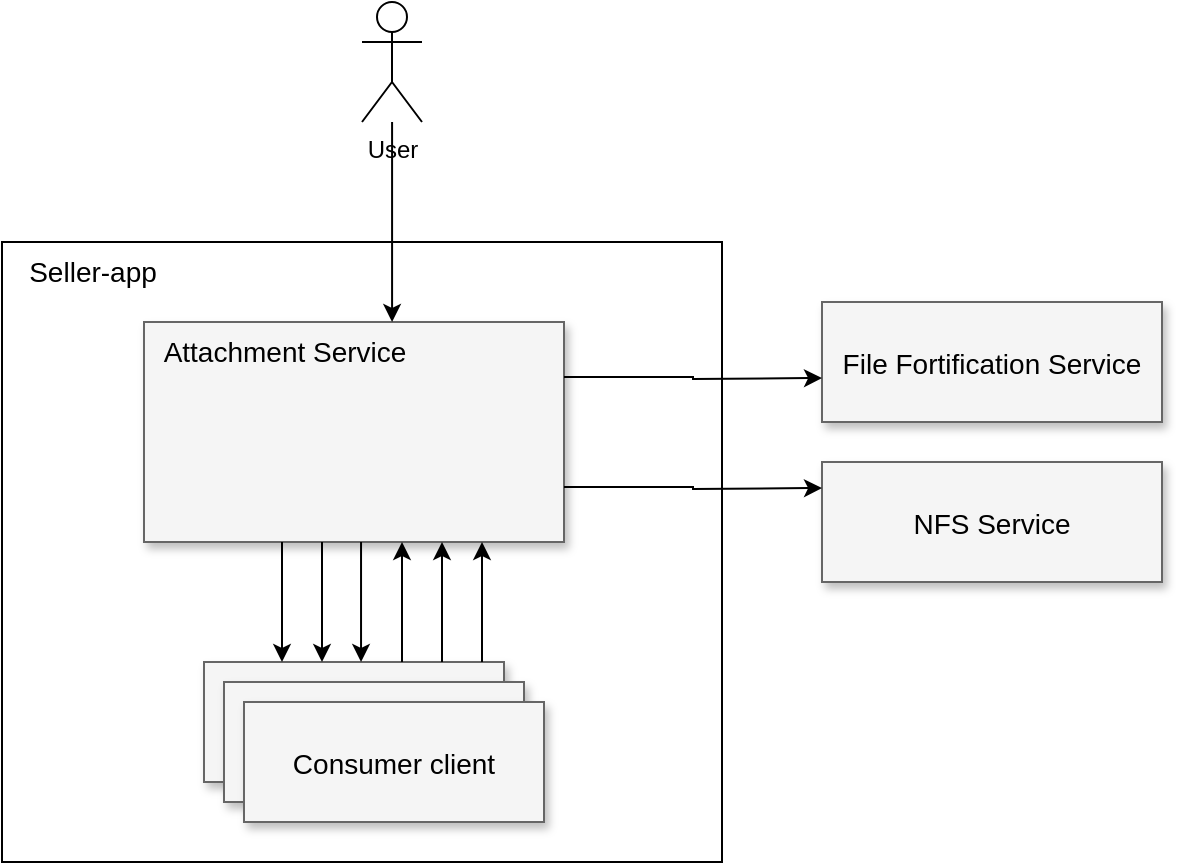 <mxfile version="21.0.2" type="github" pages="3">
  <diagram name="Block Diagram" id="90a13364-a465-7bf4-72fc-28e22215d7a0">
    <mxGraphModel dx="2074" dy="1131" grid="1" gridSize="10" guides="1" tooltips="1" connect="1" arrows="1" fold="1" page="1" pageScale="1.5" pageWidth="1169" pageHeight="826" background="none" math="0" shadow="0">
      <root>
        <mxCell id="0" style=";html=1;" />
        <mxCell id="1" style=";html=1;" parent="0" />
        <mxCell id="tS6Wf3RPKrL3y0VOueRz-22" value="" style="group" parent="1" vertex="1" connectable="0">
          <mxGeometry width="580" height="430" as="geometry" />
        </mxCell>
        <mxCell id="tS6Wf3RPKrL3y0VOueRz-1" value="" style="rounded=0;whiteSpace=wrap;html=1;" parent="tS6Wf3RPKrL3y0VOueRz-22" vertex="1">
          <mxGeometry y="120" width="360" height="310" as="geometry" />
        </mxCell>
        <mxCell id="3a17f1ce550125da-4" value="&lt;font style=&quot;font-size: 14px;&quot;&gt;File Fortification Service&lt;/font&gt;" style="whiteSpace=wrap;html=1;shadow=1;fontSize=18;fillColor=#f5f5f5;strokeColor=#666666;" parent="tS6Wf3RPKrL3y0VOueRz-22" vertex="1">
          <mxGeometry x="410" y="150" width="170" height="60" as="geometry" />
        </mxCell>
        <mxCell id="tS6Wf3RPKrL3y0VOueRz-3" value="User" style="shape=umlActor;verticalLabelPosition=bottom;verticalAlign=top;html=1;outlineConnect=0;" parent="tS6Wf3RPKrL3y0VOueRz-22" vertex="1">
          <mxGeometry x="180" width="30" height="60" as="geometry" />
        </mxCell>
        <mxCell id="tS6Wf3RPKrL3y0VOueRz-6" value="" style="group" parent="tS6Wf3RPKrL3y0VOueRz-22" vertex="1" connectable="0">
          <mxGeometry x="71" y="160" width="218" height="110" as="geometry" />
        </mxCell>
        <mxCell id="3a17f1ce550125da-2" value="" style="whiteSpace=wrap;html=1;shadow=1;fontSize=18;fillColor=#f5f5f5;strokeColor=#666666;" parent="tS6Wf3RPKrL3y0VOueRz-6" vertex="1">
          <mxGeometry width="210" height="110" as="geometry" />
        </mxCell>
        <mxCell id="tS6Wf3RPKrL3y0VOueRz-5" value="&lt;font style=&quot;font-size: 14px;&quot;&gt;Attachment Service&lt;/font&gt;" style="text;html=1;align=center;verticalAlign=middle;resizable=0;points=[];autosize=1;strokeColor=none;fillColor=none;" parent="tS6Wf3RPKrL3y0VOueRz-6" vertex="1">
          <mxGeometry width="140" height="30" as="geometry" />
        </mxCell>
        <mxCell id="tS6Wf3RPKrL3y0VOueRz-10" style="edgeStyle=orthogonalEdgeStyle;rounded=0;orthogonalLoop=1;jettySize=auto;html=1;entryX=0.886;entryY=0;entryDx=0;entryDy=0;entryPerimeter=0;fontSize=14;" parent="tS6Wf3RPKrL3y0VOueRz-22" source="tS6Wf3RPKrL3y0VOueRz-3" target="tS6Wf3RPKrL3y0VOueRz-5" edge="1">
          <mxGeometry relative="1" as="geometry" />
        </mxCell>
        <mxCell id="tS6Wf3RPKrL3y0VOueRz-8" value="&lt;font style=&quot;font-size: 14px;&quot;&gt;NFS Service&lt;/font&gt;" style="whiteSpace=wrap;html=1;shadow=1;fontSize=18;fillColor=#f5f5f5;strokeColor=#666666;" parent="tS6Wf3RPKrL3y0VOueRz-22" vertex="1">
          <mxGeometry x="410" y="230" width="170" height="60" as="geometry" />
        </mxCell>
        <mxCell id="tS6Wf3RPKrL3y0VOueRz-9" value="Seller-app" style="text;html=1;align=center;verticalAlign=middle;resizable=0;points=[];autosize=1;strokeColor=none;fillColor=none;fontSize=14;" parent="tS6Wf3RPKrL3y0VOueRz-22" vertex="1">
          <mxGeometry y="120" width="90" height="30" as="geometry" />
        </mxCell>
        <mxCell id="tS6Wf3RPKrL3y0VOueRz-11" style="edgeStyle=orthogonalEdgeStyle;rounded=0;orthogonalLoop=1;jettySize=auto;html=1;exitX=1;exitY=0.25;exitDx=0;exitDy=0;fontSize=14;" parent="tS6Wf3RPKrL3y0VOueRz-22" source="3a17f1ce550125da-2" edge="1">
          <mxGeometry relative="1" as="geometry">
            <mxPoint x="410" y="188" as="targetPoint" />
          </mxGeometry>
        </mxCell>
        <mxCell id="tS6Wf3RPKrL3y0VOueRz-12" style="edgeStyle=orthogonalEdgeStyle;rounded=0;orthogonalLoop=1;jettySize=auto;html=1;exitX=1;exitY=0.75;exitDx=0;exitDy=0;fontSize=14;" parent="tS6Wf3RPKrL3y0VOueRz-22" source="3a17f1ce550125da-2" edge="1">
          <mxGeometry relative="1" as="geometry">
            <mxPoint x="410" y="243" as="targetPoint" />
          </mxGeometry>
        </mxCell>
        <mxCell id="tS6Wf3RPKrL3y0VOueRz-20" value="" style="group" parent="tS6Wf3RPKrL3y0VOueRz-22" vertex="1" connectable="0">
          <mxGeometry x="101" y="330" width="170" height="80" as="geometry" />
        </mxCell>
        <mxCell id="tS6Wf3RPKrL3y0VOueRz-13" value="" style="whiteSpace=wrap;html=1;shadow=1;fontSize=18;fillColor=#f5f5f5;strokeColor=#666666;" parent="tS6Wf3RPKrL3y0VOueRz-20" vertex="1">
          <mxGeometry width="150" height="60" as="geometry" />
        </mxCell>
        <mxCell id="tS6Wf3RPKrL3y0VOueRz-18" value="" style="whiteSpace=wrap;html=1;shadow=1;fontSize=18;fillColor=#f5f5f5;strokeColor=#666666;" parent="tS6Wf3RPKrL3y0VOueRz-20" vertex="1">
          <mxGeometry x="10" y="10" width="150" height="60" as="geometry" />
        </mxCell>
        <mxCell id="tS6Wf3RPKrL3y0VOueRz-19" value="&lt;font style=&quot;font-size: 14px;&quot;&gt;Consumer client&lt;/font&gt;" style="whiteSpace=wrap;html=1;shadow=1;fontSize=18;fillColor=#f5f5f5;strokeColor=#666666;" parent="tS6Wf3RPKrL3y0VOueRz-20" vertex="1">
          <mxGeometry x="20" y="20" width="150" height="60" as="geometry" />
        </mxCell>
        <mxCell id="tS6Wf3RPKrL3y0VOueRz-21" style="edgeStyle=orthogonalEdgeStyle;rounded=0;orthogonalLoop=1;jettySize=auto;html=1;fontSize=14;" parent="tS6Wf3RPKrL3y0VOueRz-22" edge="1">
          <mxGeometry relative="1" as="geometry">
            <mxPoint x="140" y="270" as="sourcePoint" />
            <mxPoint x="140" y="330" as="targetPoint" />
            <Array as="points">
              <mxPoint x="140" y="270" />
            </Array>
          </mxGeometry>
        </mxCell>
        <mxCell id="LSYERnEBYPrbZLxFqhfM-2" style="edgeStyle=orthogonalEdgeStyle;rounded=0;orthogonalLoop=1;jettySize=auto;html=1;fontSize=14;" parent="tS6Wf3RPKrL3y0VOueRz-22" edge="1">
          <mxGeometry relative="1" as="geometry">
            <mxPoint x="179.52" y="270" as="sourcePoint" />
            <mxPoint x="179.52" y="330" as="targetPoint" />
            <Array as="points">
              <mxPoint x="179.52" y="270" />
            </Array>
          </mxGeometry>
        </mxCell>
        <mxCell id="LSYERnEBYPrbZLxFqhfM-1" style="edgeStyle=orthogonalEdgeStyle;rounded=0;orthogonalLoop=1;jettySize=auto;html=1;fontSize=14;" parent="tS6Wf3RPKrL3y0VOueRz-22" edge="1">
          <mxGeometry relative="1" as="geometry">
            <mxPoint x="160" y="270" as="sourcePoint" />
            <mxPoint x="160" y="330" as="targetPoint" />
            <Array as="points">
              <mxPoint x="160" y="270" />
            </Array>
          </mxGeometry>
        </mxCell>
        <mxCell id="LSYERnEBYPrbZLxFqhfM-3" style="edgeStyle=orthogonalEdgeStyle;rounded=0;orthogonalLoop=1;jettySize=auto;html=1;fontSize=14;startArrow=classic;startFill=1;endArrow=none;endFill=0;" parent="tS6Wf3RPKrL3y0VOueRz-22" edge="1">
          <mxGeometry relative="1" as="geometry">
            <mxPoint x="200.0" y="270" as="sourcePoint" />
            <mxPoint x="200.0" y="330" as="targetPoint" />
            <Array as="points">
              <mxPoint x="200" y="270" />
            </Array>
          </mxGeometry>
        </mxCell>
        <mxCell id="LSYERnEBYPrbZLxFqhfM-4" style="edgeStyle=orthogonalEdgeStyle;rounded=0;orthogonalLoop=1;jettySize=auto;html=1;fontSize=14;startArrow=classic;startFill=1;endArrow=none;endFill=0;" parent="tS6Wf3RPKrL3y0VOueRz-22" edge="1">
          <mxGeometry relative="1" as="geometry">
            <mxPoint x="220" y="270" as="sourcePoint" />
            <mxPoint x="220" y="330" as="targetPoint" />
            <Array as="points">
              <mxPoint x="220" y="270" />
            </Array>
          </mxGeometry>
        </mxCell>
        <mxCell id="LSYERnEBYPrbZLxFqhfM-5" style="edgeStyle=orthogonalEdgeStyle;rounded=0;orthogonalLoop=1;jettySize=auto;html=1;fontSize=14;startArrow=classic;startFill=1;endArrow=none;endFill=0;" parent="tS6Wf3RPKrL3y0VOueRz-22" edge="1">
          <mxGeometry relative="1" as="geometry">
            <mxPoint x="240" y="270" as="sourcePoint" />
            <mxPoint x="240" y="330" as="targetPoint" />
            <Array as="points">
              <mxPoint x="240" y="270" />
            </Array>
          </mxGeometry>
        </mxCell>
      </root>
    </mxGraphModel>
  </diagram>
  <diagram id="uoRqgBW_QQK2RQc1-4uY" name="Permission Check Class">
    <mxGraphModel dx="1481" dy="808" grid="1" gridSize="10" guides="1" tooltips="1" connect="1" arrows="1" fold="1" page="1" pageScale="1" pageWidth="827" pageHeight="1169" math="0" shadow="0">
      <root>
        <mxCell id="0" />
        <mxCell id="1" parent="0" />
        <mxCell id="B_DQykEYXRNmSywqQRjK-66" value="" style="rounded=0;whiteSpace=wrap;html=1;" vertex="1" parent="1">
          <mxGeometry width="1520" height="590" as="geometry" />
        </mxCell>
        <mxCell id="B_DQykEYXRNmSywqQRjK-8" value="ClientPermissionValidationProcessorFactory" style="swimlane;fontStyle=1;align=center;verticalAlign=top;childLayout=stackLayout;horizontal=1;startSize=26;horizontalStack=0;resizeParent=1;resizeParentMax=0;resizeLast=0;collapsible=1;marginBottom=0;whiteSpace=wrap;html=1;" vertex="1" parent="1">
          <mxGeometry x="570" y="20" width="490" height="86" as="geometry" />
        </mxCell>
        <mxCell id="B_DQykEYXRNmSywqQRjK-9" value="+ processors: Map&amp;lt;String,&amp;nbsp;ClientPermissionValidationProcessor&amp;gt;" style="text;strokeColor=none;fillColor=none;align=left;verticalAlign=top;spacingLeft=4;spacingRight=4;overflow=hidden;rotatable=0;points=[[0,0.5],[1,0.5]];portConstraint=eastwest;whiteSpace=wrap;html=1;" vertex="1" parent="B_DQykEYXRNmSywqQRjK-8">
          <mxGeometry y="26" width="490" height="26" as="geometry" />
        </mxCell>
        <mxCell id="B_DQykEYXRNmSywqQRjK-10" value="" style="line;strokeWidth=1;fillColor=none;align=left;verticalAlign=middle;spacingTop=-1;spacingLeft=3;spacingRight=3;rotatable=0;labelPosition=right;points=[];portConstraint=eastwest;strokeColor=inherit;" vertex="1" parent="B_DQykEYXRNmSywqQRjK-8">
          <mxGeometry y="52" width="490" height="8" as="geometry" />
        </mxCell>
        <mxCell id="B_DQykEYXRNmSywqQRjK-11" value="+ getPermissionValidationProcessor(String clientId):&amp;nbsp;ClientPermissionValidationProcessor" style="text;strokeColor=none;fillColor=none;align=left;verticalAlign=top;spacingLeft=4;spacingRight=4;overflow=hidden;rotatable=0;points=[[0,0.5],[1,0.5]];portConstraint=eastwest;whiteSpace=wrap;html=1;" vertex="1" parent="B_DQykEYXRNmSywqQRjK-8">
          <mxGeometry y="60" width="490" height="26" as="geometry" />
        </mxCell>
        <mxCell id="B_DQykEYXRNmSywqQRjK-16" value="DefaultClientPermissionValidationProcessor" style="swimlane;fontStyle=1;align=center;verticalAlign=top;childLayout=stackLayout;horizontal=1;startSize=26;horizontalStack=0;resizeParent=1;resizeParentMax=0;resizeLast=0;collapsible=1;marginBottom=0;whiteSpace=wrap;html=1;" vertex="1" parent="1">
          <mxGeometry x="560" y="210" width="470" height="100" as="geometry" />
        </mxCell>
        <mxCell id="B_DQykEYXRNmSywqQRjK-17" value="+ property:&amp;nbsp;AttachmentServiceProperty" style="text;strokeColor=none;fillColor=none;align=left;verticalAlign=top;spacingLeft=4;spacingRight=4;overflow=hidden;rotatable=0;points=[[0,0.5],[1,0.5]];portConstraint=eastwest;whiteSpace=wrap;html=1;" vertex="1" parent="B_DQykEYXRNmSywqQRjK-16">
          <mxGeometry y="26" width="470" height="26" as="geometry" />
        </mxCell>
        <mxCell id="B_DQykEYXRNmSywqQRjK-18" value="" style="line;strokeWidth=1;fillColor=none;align=left;verticalAlign=middle;spacingTop=-1;spacingLeft=3;spacingRight=3;rotatable=0;labelPosition=right;points=[];portConstraint=eastwest;strokeColor=inherit;" vertex="1" parent="B_DQykEYXRNmSywqQRjK-16">
          <mxGeometry y="52" width="470" height="8" as="geometry" />
        </mxCell>
        <mxCell id="B_DQykEYXRNmSywqQRjK-19" value="+ register(String clientId,DefaultClientPermissionValidationProcessor processor): void&lt;br&gt;+ isPermissionValid(): void" style="text;strokeColor=none;fillColor=none;align=left;verticalAlign=top;spacingLeft=4;spacingRight=4;overflow=hidden;rotatable=0;points=[[0,0.5],[1,0.5]];portConstraint=eastwest;whiteSpace=wrap;html=1;" vertex="1" parent="B_DQykEYXRNmSywqQRjK-16">
          <mxGeometry y="60" width="470" height="40" as="geometry" />
        </mxCell>
        <mxCell id="B_DQykEYXRNmSywqQRjK-20" value="AssessmentPermissionValidationProcessor" style="swimlane;fontStyle=1;align=center;verticalAlign=top;childLayout=stackLayout;horizontal=1;startSize=26;horizontalStack=0;resizeParent=1;resizeParentMax=0;resizeLast=0;collapsible=1;marginBottom=0;whiteSpace=wrap;html=1;" vertex="1" parent="1">
          <mxGeometry x="210" y="440" width="330" height="86" as="geometry" />
        </mxCell>
        <mxCell id="B_DQykEYXRNmSywqQRjK-21" value="+ property:&amp;nbsp;AttachmentServiceConsumerClientProperty" style="text;strokeColor=none;fillColor=none;align=left;verticalAlign=top;spacingLeft=4;spacingRight=4;overflow=hidden;rotatable=0;points=[[0,0.5],[1,0.5]];portConstraint=eastwest;whiteSpace=wrap;html=1;" vertex="1" parent="B_DQykEYXRNmSywqQRjK-20">
          <mxGeometry y="26" width="330" height="26" as="geometry" />
        </mxCell>
        <mxCell id="B_DQykEYXRNmSywqQRjK-22" value="" style="line;strokeWidth=1;fillColor=none;align=left;verticalAlign=middle;spacingTop=-1;spacingLeft=3;spacingRight=3;rotatable=0;labelPosition=right;points=[];portConstraint=eastwest;strokeColor=inherit;" vertex="1" parent="B_DQykEYXRNmSywqQRjK-20">
          <mxGeometry y="52" width="330" height="8" as="geometry" />
        </mxCell>
        <mxCell id="B_DQykEYXRNmSywqQRjK-23" value="+ isPermissionValid(): void" style="text;strokeColor=none;fillColor=none;align=left;verticalAlign=top;spacingLeft=4;spacingRight=4;overflow=hidden;rotatable=0;points=[[0,0.5],[1,0.5]];portConstraint=eastwest;whiteSpace=wrap;html=1;" vertex="1" parent="B_DQykEYXRNmSywqQRjK-20">
          <mxGeometry y="60" width="330" height="26" as="geometry" />
        </mxCell>
        <mxCell id="B_DQykEYXRNmSywqQRjK-24" value="CertificationPermissionValidationProcessor" style="swimlane;fontStyle=1;align=center;verticalAlign=top;childLayout=stackLayout;horizontal=1;startSize=26;horizontalStack=0;resizeParent=1;resizeParentMax=0;resizeLast=0;collapsible=1;marginBottom=0;whiteSpace=wrap;html=1;" vertex="1" parent="1">
          <mxGeometry x="1060" y="440" width="330" height="86" as="geometry" />
        </mxCell>
        <mxCell id="B_DQykEYXRNmSywqQRjK-25" value="+ property:&amp;nbsp;AttachmentServiceConsumerClientProperty" style="text;strokeColor=none;fillColor=none;align=left;verticalAlign=top;spacingLeft=4;spacingRight=4;overflow=hidden;rotatable=0;points=[[0,0.5],[1,0.5]];portConstraint=eastwest;whiteSpace=wrap;html=1;" vertex="1" parent="B_DQykEYXRNmSywqQRjK-24">
          <mxGeometry y="26" width="330" height="26" as="geometry" />
        </mxCell>
        <mxCell id="B_DQykEYXRNmSywqQRjK-26" value="" style="line;strokeWidth=1;fillColor=none;align=left;verticalAlign=middle;spacingTop=-1;spacingLeft=3;spacingRight=3;rotatable=0;labelPosition=right;points=[];portConstraint=eastwest;strokeColor=inherit;" vertex="1" parent="B_DQykEYXRNmSywqQRjK-24">
          <mxGeometry y="52" width="330" height="8" as="geometry" />
        </mxCell>
        <mxCell id="B_DQykEYXRNmSywqQRjK-27" value="+ isPermissionValid(): void" style="text;strokeColor=none;fillColor=none;align=left;verticalAlign=top;spacingLeft=4;spacingRight=4;overflow=hidden;rotatable=0;points=[[0,0.5],[1,0.5]];portConstraint=eastwest;whiteSpace=wrap;html=1;" vertex="1" parent="B_DQykEYXRNmSywqQRjK-24">
          <mxGeometry y="60" width="330" height="26" as="geometry" />
        </mxCell>
        <mxCell id="B_DQykEYXRNmSywqQRjK-28" value="AnnocementPermissionValidationProcessor" style="swimlane;fontStyle=1;align=center;verticalAlign=top;childLayout=stackLayout;horizontal=1;startSize=26;horizontalStack=0;resizeParent=1;resizeParentMax=0;resizeLast=0;collapsible=1;marginBottom=0;whiteSpace=wrap;html=1;" vertex="1" parent="1">
          <mxGeometry x="630" y="440" width="330" height="86" as="geometry" />
        </mxCell>
        <mxCell id="B_DQykEYXRNmSywqQRjK-29" value="+ property:&amp;nbsp;AttachmentServiceConsumerClientProperty" style="text;strokeColor=none;fillColor=none;align=left;verticalAlign=top;spacingLeft=4;spacingRight=4;overflow=hidden;rotatable=0;points=[[0,0.5],[1,0.5]];portConstraint=eastwest;whiteSpace=wrap;html=1;" vertex="1" parent="B_DQykEYXRNmSywqQRjK-28">
          <mxGeometry y="26" width="330" height="26" as="geometry" />
        </mxCell>
        <mxCell id="B_DQykEYXRNmSywqQRjK-30" value="" style="line;strokeWidth=1;fillColor=none;align=left;verticalAlign=middle;spacingTop=-1;spacingLeft=3;spacingRight=3;rotatable=0;labelPosition=right;points=[];portConstraint=eastwest;strokeColor=inherit;" vertex="1" parent="B_DQykEYXRNmSywqQRjK-28">
          <mxGeometry y="52" width="330" height="8" as="geometry" />
        </mxCell>
        <mxCell id="B_DQykEYXRNmSywqQRjK-31" value="+ isPermissionValid(): void" style="text;strokeColor=none;fillColor=none;align=left;verticalAlign=top;spacingLeft=4;spacingRight=4;overflow=hidden;rotatable=0;points=[[0,0.5],[1,0.5]];portConstraint=eastwest;whiteSpace=wrap;html=1;" vertex="1" parent="B_DQykEYXRNmSywqQRjK-28">
          <mxGeometry y="60" width="330" height="26" as="geometry" />
        </mxCell>
        <mxCell id="B_DQykEYXRNmSywqQRjK-38" value="AttachmentPermissionValidationService" style="swimlane;fontStyle=1;align=center;verticalAlign=top;childLayout=stackLayout;horizontal=1;startSize=26;horizontalStack=0;resizeParent=1;resizeParentMax=0;resizeLast=0;collapsible=1;marginBottom=0;whiteSpace=wrap;html=1;" vertex="1" parent="1">
          <mxGeometry x="60" y="20" width="410" height="86" as="geometry" />
        </mxCell>
        <mxCell id="B_DQykEYXRNmSywqQRjK-39" value="+ factory:&amp;nbsp;ClientPermissionValidationProcessorFactory" style="text;strokeColor=none;fillColor=none;align=left;verticalAlign=top;spacingLeft=4;spacingRight=4;overflow=hidden;rotatable=0;points=[[0,0.5],[1,0.5]];portConstraint=eastwest;whiteSpace=wrap;html=1;" vertex="1" parent="B_DQykEYXRNmSywqQRjK-38">
          <mxGeometry y="26" width="410" height="26" as="geometry" />
        </mxCell>
        <mxCell id="B_DQykEYXRNmSywqQRjK-40" value="" style="line;strokeWidth=1;fillColor=none;align=left;verticalAlign=middle;spacingTop=-1;spacingLeft=3;spacingRight=3;rotatable=0;labelPosition=right;points=[];portConstraint=eastwest;strokeColor=inherit;" vertex="1" parent="B_DQykEYXRNmSywqQRjK-38">
          <mxGeometry y="52" width="410" height="8" as="geometry" />
        </mxCell>
        <mxCell id="B_DQykEYXRNmSywqQRjK-41" value="+ validatePermission(String clientId,&amp;nbsp;AttachmentEntity&amp;nbsp;entity):&amp;nbsp;void" style="text;strokeColor=none;fillColor=none;align=left;verticalAlign=top;spacingLeft=4;spacingRight=4;overflow=hidden;rotatable=0;points=[[0,0.5],[1,0.5]];portConstraint=eastwest;whiteSpace=wrap;html=1;" vertex="1" parent="B_DQykEYXRNmSywqQRjK-38">
          <mxGeometry y="60" width="410" height="26" as="geometry" />
        </mxCell>
        <mxCell id="B_DQykEYXRNmSywqQRjK-42" value="&lt;pre data-mduml-processed=&quot;true&quot; style=&quot;background-color: rgb(255, 255, 255); font-size: 10.5pt;&quot;&gt;&lt;br&gt;&lt;/pre&gt;" style="text;html=1;align=center;verticalAlign=middle;resizable=0;points=[];autosize=1;strokeColor=none;fillColor=none;" vertex="1" parent="1">
          <mxGeometry x="165" y="181" width="20" height="60" as="geometry" />
        </mxCell>
        <mxCell id="B_DQykEYXRNmSywqQRjK-47" value="&lt;pre style=&quot;border-color: var(--border-color); background-color: rgb(255, 255, 255); font-size: 10.5pt;&quot; data-mduml-processed=&quot;true&quot;&gt;&lt;font style=&quot;border-color: var(--border-color);&quot; face=&quot;Helvetica&quot;&gt;AttachmentServiceConsumerClientsProperty&lt;/font&gt;&lt;/pre&gt;" style="swimlane;fontStyle=0;childLayout=stackLayout;horizontal=1;startSize=26;fillColor=none;horizontalStack=0;resizeParent=1;resizeParentMax=0;resizeLast=0;collapsible=1;marginBottom=0;whiteSpace=wrap;html=1;" vertex="1" parent="1">
          <mxGeometry x="60" y="184" width="347" height="130" as="geometry" />
        </mxCell>
        <mxCell id="B_DQykEYXRNmSywqQRjK-48" value="+&amp;nbsp;url: String" style="text;strokeColor=none;fillColor=none;align=left;verticalAlign=top;spacingLeft=4;spacingRight=4;overflow=hidden;rotatable=0;points=[[0,0.5],[1,0.5]];portConstraint=eastwest;whiteSpace=wrap;html=1;" vertex="1" parent="B_DQykEYXRNmSywqQRjK-47">
          <mxGeometry y="26" width="347" height="26" as="geometry" />
        </mxCell>
        <mxCell id="B_DQykEYXRNmSywqQRjK-49" value="+&amp;nbsp;path: String" style="text;strokeColor=none;fillColor=none;align=left;verticalAlign=top;spacingLeft=4;spacingRight=4;overflow=hidden;rotatable=0;points=[[0,0.5],[1,0.5]];portConstraint=eastwest;whiteSpace=wrap;html=1;" vertex="1" parent="B_DQykEYXRNmSywqQRjK-47">
          <mxGeometry y="52" width="347" height="26" as="geometry" />
        </mxCell>
        <mxCell id="B_DQykEYXRNmSywqQRjK-50" value="+&amp;nbsp;permissionParams: String" style="text;strokeColor=none;fillColor=none;align=left;verticalAlign=top;spacingLeft=4;spacingRight=4;overflow=hidden;rotatable=0;points=[[0,0.5],[1,0.5]];portConstraint=eastwest;whiteSpace=wrap;html=1;" vertex="1" parent="B_DQykEYXRNmSywqQRjK-47">
          <mxGeometry y="78" width="347" height="26" as="geometry" />
        </mxCell>
        <mxCell id="B_DQykEYXRNmSywqQRjK-54" value="+&amp;nbsp;permissionValidationEnabled:&amp;nbsp;Boolean" style="text;strokeColor=none;fillColor=none;align=left;verticalAlign=top;spacingLeft=4;spacingRight=4;overflow=hidden;rotatable=0;points=[[0,0.5],[1,0.5]];portConstraint=eastwest;whiteSpace=wrap;html=1;" vertex="1" parent="B_DQykEYXRNmSywqQRjK-47">
          <mxGeometry y="104" width="347" height="26" as="geometry" />
        </mxCell>
        <mxCell id="B_DQykEYXRNmSywqQRjK-51" value="&lt;pre data-mduml-processed=&quot;true&quot; style=&quot;background-color: rgb(255, 255, 255); font-size: 10.5pt;&quot;&gt;&lt;br&gt;&lt;/pre&gt;" style="text;html=1;align=center;verticalAlign=middle;resizable=0;points=[];autosize=1;strokeColor=none;fillColor=none;" vertex="1" parent="1">
          <mxGeometry x="250" y="140" width="20" height="60" as="geometry" />
        </mxCell>
        <mxCell id="B_DQykEYXRNmSywqQRjK-55" value="..." style="text;html=1;align=center;verticalAlign=middle;resizable=0;points=[];autosize=1;strokeColor=none;fillColor=none;" vertex="1" parent="1">
          <mxGeometry x="1430" y="468" width="30" height="30" as="geometry" />
        </mxCell>
        <mxCell id="B_DQykEYXRNmSywqQRjK-60" value="" style="endArrow=block;html=1;rounded=0;endFill=0;entryX=0.503;entryY=1.021;entryDx=0;entryDy=0;entryPerimeter=0;edgeStyle=orthogonalEdgeStyle;" edge="1" parent="1">
          <mxGeometry width="50" height="50" relative="1" as="geometry">
            <mxPoint x="369" y="440" as="sourcePoint" />
            <mxPoint x="795.35" y="310.84" as="targetPoint" />
            <Array as="points">
              <mxPoint x="369" y="370" />
              <mxPoint x="795" y="370" />
            </Array>
          </mxGeometry>
        </mxCell>
        <mxCell id="B_DQykEYXRNmSywqQRjK-61" value="" style="endArrow=block;html=1;rounded=0;endFill=0;exitX=0.5;exitY=0;exitDx=0;exitDy=0;" edge="1" parent="1" source="B_DQykEYXRNmSywqQRjK-28" target="B_DQykEYXRNmSywqQRjK-19">
          <mxGeometry width="50" height="50" relative="1" as="geometry">
            <mxPoint x="370" y="450" as="sourcePoint" />
            <mxPoint x="738" y="320" as="targetPoint" />
          </mxGeometry>
        </mxCell>
        <mxCell id="B_DQykEYXRNmSywqQRjK-62" value="" style="endArrow=block;html=1;rounded=0;endFill=0;exitX=0.5;exitY=0;exitDx=0;exitDy=0;edgeStyle=orthogonalEdgeStyle;" edge="1" parent="1">
          <mxGeometry width="50" height="50" relative="1" as="geometry">
            <mxPoint x="1240" y="440" as="sourcePoint" />
            <mxPoint x="795" y="310" as="targetPoint" />
            <Array as="points">
              <mxPoint x="1240" y="370" />
              <mxPoint x="795" y="370" />
            </Array>
          </mxGeometry>
        </mxCell>
        <mxCell id="B_DQykEYXRNmSywqQRjK-63" style="edgeStyle=orthogonalEdgeStyle;rounded=0;orthogonalLoop=1;jettySize=auto;html=1;endArrow=open;endFill=0;dashed=1;" edge="1" parent="1" source="B_DQykEYXRNmSywqQRjK-17" target="B_DQykEYXRNmSywqQRjK-47">
          <mxGeometry relative="1" as="geometry" />
        </mxCell>
        <mxCell id="B_DQykEYXRNmSywqQRjK-64" style="edgeStyle=orthogonalEdgeStyle;rounded=0;orthogonalLoop=1;jettySize=auto;html=1;endArrow=open;endFill=0;dashed=1;exitX=1;exitY=0.5;exitDx=0;exitDy=0;entryX=0;entryY=0.5;entryDx=0;entryDy=0;" edge="1" parent="1" source="B_DQykEYXRNmSywqQRjK-39" target="B_DQykEYXRNmSywqQRjK-9">
          <mxGeometry relative="1" as="geometry">
            <mxPoint x="583" y="184" as="sourcePoint" />
            <mxPoint x="430" y="184" as="targetPoint" />
          </mxGeometry>
        </mxCell>
        <mxCell id="B_DQykEYXRNmSywqQRjK-65" style="edgeStyle=orthogonalEdgeStyle;rounded=0;orthogonalLoop=1;jettySize=auto;html=1;endArrow=open;endFill=0;dashed=1;exitX=0.458;exitY=1.026;exitDx=0;exitDy=0;exitPerimeter=0;" edge="1" parent="1" source="B_DQykEYXRNmSywqQRjK-11" target="B_DQykEYXRNmSywqQRjK-16">
          <mxGeometry relative="1" as="geometry">
            <mxPoint x="843" y="160" as="sourcePoint" />
            <mxPoint x="690" y="160" as="targetPoint" />
          </mxGeometry>
        </mxCell>
      </root>
    </mxGraphModel>
  </diagram>
  <diagram id="6ow537TrE3sUDOzuqHOe" name="Permission Check Flow">
    <mxGraphModel dx="1185" dy="646" grid="1" gridSize="10" guides="1" tooltips="1" connect="1" arrows="1" fold="1" page="1" pageScale="1" pageWidth="827" pageHeight="1169" math="0" shadow="0">
      <root>
        <mxCell id="0" />
        <mxCell id="1" parent="0" />
        <mxCell id="MmalEPRb2C8Xgulxwmn5-1" value="List&amp;nbsp;" style="strokeWidth=2;html=1;shape=mxgraph.flowchart.decision;whiteSpace=wrap;fontSize=10;" vertex="1" parent="1">
          <mxGeometry x="1482.06" y="30" width="136" height="70" as="geometry" />
        </mxCell>
        <mxCell id="MmalEPRb2C8Xgulxwmn5-2" value="" style="group" vertex="1" connectable="0" parent="1">
          <mxGeometry x="1704.63" y="440" width="30" height="30" as="geometry" />
        </mxCell>
        <mxCell id="MmalEPRb2C8Xgulxwmn5-3" value="" style="verticalLabelPosition=bottom;verticalAlign=top;html=1;shape=mxgraph.flowchart.on-page_reference;fontSize=10;" vertex="1" parent="MmalEPRb2C8Xgulxwmn5-2">
          <mxGeometry width="30" height="30" as="geometry" />
        </mxCell>
        <mxCell id="MmalEPRb2C8Xgulxwmn5-4" value="" style="verticalLabelPosition=bottom;verticalAlign=top;html=1;shape=mxgraph.flowchart.on-page_reference;fontSize=10;fillColor=#000000;" vertex="1" parent="MmalEPRb2C8Xgulxwmn5-2">
          <mxGeometry x="5" y="5" width="20" height="20" as="geometry" />
        </mxCell>
        <mxCell id="MmalEPRb2C8Xgulxwmn5-5" value="" style="edgeStyle=orthogonalEdgeStyle;rounded=0;sketch=0;orthogonalLoop=1;jettySize=auto;html=1;fontSize=10;endArrow=classic;endFill=1;entryX=0.5;entryY=0;entryDx=0;entryDy=0;" edge="1" parent="1">
          <mxGeometry relative="1" as="geometry">
            <mxPoint x="1685.06" y="210" as="targetPoint" />
            <mxPoint x="1685.089" y="180" as="sourcePoint" />
          </mxGeometry>
        </mxCell>
        <mxCell id="MmalEPRb2C8Xgulxwmn5-6" value="Get Certification From AN" style="rounded=1;whiteSpace=wrap;html=1;absoluteArcSize=1;arcSize=14;strokeWidth=2;fontSize=10;fillColor=#FFFFFF;" vertex="1" parent="1">
          <mxGeometry x="1624.63" y="145" width="110" height="40" as="geometry" />
        </mxCell>
        <mxCell id="MmalEPRb2C8Xgulxwmn5-7" style="edgeStyle=orthogonalEdgeStyle;rounded=0;sketch=0;orthogonalLoop=1;jettySize=auto;html=1;entryX=0.5;entryY=0;entryDx=0;entryDy=0;fontSize=10;endArrow=classic;endFill=1;" edge="1" parent="1" source="MmalEPRb2C8Xgulxwmn5-1">
          <mxGeometry relative="1" as="geometry">
            <mxPoint x="1685.06" y="140" as="targetPoint" />
          </mxGeometry>
        </mxCell>
        <mxCell id="MmalEPRb2C8Xgulxwmn5-8" value="N" style="edgeLabel;html=1;align=center;verticalAlign=middle;resizable=0;points=[];fontSize=10;" vertex="1" connectable="0" parent="MmalEPRb2C8Xgulxwmn5-7">
          <mxGeometry x="-0.322" y="1" relative="1" as="geometry">
            <mxPoint y="1" as="offset" />
          </mxGeometry>
        </mxCell>
        <mxCell id="MmalEPRb2C8Xgulxwmn5-9" value="Consume migration event Kafka topic with ANID" style="whiteSpace=wrap;html=1;fontSize=10;fillColor=#FFFFFF;rounded=1;arcSize=14;strokeWidth=2;" vertex="1" parent="1">
          <mxGeometry x="1729.06" y="405" width="110" height="40" as="geometry" />
        </mxCell>
        <mxCell id="MmalEPRb2C8Xgulxwmn5-10" value="Map to Certification Service POJO" style="rounded=1;whiteSpace=wrap;html=1;absoluteArcSize=1;arcSize=14;strokeWidth=2;fontSize=10;fillColor=#FFFFFF;" vertex="1" parent="1">
          <mxGeometry x="1624.63" y="265" width="110" height="40" as="geometry" />
        </mxCell>
        <mxCell id="MmalEPRb2C8Xgulxwmn5-11" value="" style="endArrow=classic;html=1;rounded=0;shadow=0;sketch=0;fontSize=10;entryX=0.5;entryY=0;entryDx=0;entryDy=0;exitX=0.5;exitY=1;exitDx=0;exitDy=0;" edge="1" parent="1">
          <mxGeometry width="50" height="50" relative="1" as="geometry">
            <mxPoint x="1685.06" y="215" as="sourcePoint" />
            <mxPoint x="1685.06" y="260" as="targetPoint" />
          </mxGeometry>
        </mxCell>
        <mxCell id="MmalEPRb2C8Xgulxwmn5-12" value="" style="endArrow=classic;html=1;rounded=0;shadow=0;sketch=0;fontSize=10;entryX=0.5;entryY=0;entryDx=0;entryDy=0;exitX=0.5;exitY=1;exitDx=0;exitDy=0;" edge="1" parent="1" source="MmalEPRb2C8Xgulxwmn5-29" target="MmalEPRb2C8Xgulxwmn5-9">
          <mxGeometry width="50" height="50" relative="1" as="geometry">
            <mxPoint x="1529.06" y="360" as="sourcePoint" />
            <mxPoint x="1809.06" y="330" as="targetPoint" />
          </mxGeometry>
        </mxCell>
        <mxCell id="MmalEPRb2C8Xgulxwmn5-13" style="edgeStyle=orthogonalEdgeStyle;rounded=0;sketch=0;orthogonalLoop=1;jettySize=auto;html=1;shadow=0;fontSize=10;endArrow=classic;endFill=1;exitX=0.5;exitY=1;exitDx=0;exitDy=0;entryX=0.5;entryY=0;entryDx=0;entryDy=0;entryPerimeter=0;" edge="1" parent="1" target="MmalEPRb2C8Xgulxwmn5-33" source="MmalEPRb2C8Xgulxwmn5-31">
          <mxGeometry relative="1" as="geometry">
            <mxPoint x="1719.63" y="391" as="sourcePoint" />
            <mxPoint x="950" y="340" as="targetPoint" />
          </mxGeometry>
        </mxCell>
        <mxCell id="MmalEPRb2C8Xgulxwmn5-14" value="Return" style="rounded=1;whiteSpace=wrap;html=1;absoluteArcSize=1;arcSize=14;strokeWidth=2;fontSize=10;fillColor=#FFFFFF;" vertex="1" parent="1">
          <mxGeometry x="1500.06" y="350" width="110" height="40" as="geometry" />
        </mxCell>
        <mxCell id="MmalEPRb2C8Xgulxwmn5-15" style="edgeStyle=orthogonalEdgeStyle;rounded=0;sketch=0;orthogonalLoop=1;jettySize=auto;html=1;entryX=0;entryY=0.5;entryDx=0;entryDy=0;shadow=0;fontSize=10;endArrow=classic;endFill=1;exitX=0;exitY=0.5;exitDx=0;exitDy=0;exitPerimeter=0;" edge="1" parent="1" source="MmalEPRb2C8Xgulxwmn5-1" target="MmalEPRb2C8Xgulxwmn5-14">
          <mxGeometry relative="1" as="geometry">
            <Array as="points">
              <mxPoint x="1420.06" y="65" />
              <mxPoint x="1420.06" y="370" />
            </Array>
            <mxPoint x="1431.06" y="70" as="sourcePoint" />
          </mxGeometry>
        </mxCell>
        <mxCell id="MmalEPRb2C8Xgulxwmn5-16" style="edgeStyle=orthogonalEdgeStyle;rounded=0;sketch=0;orthogonalLoop=1;jettySize=auto;html=1;entryX=1;entryY=0.5;entryDx=0;entryDy=0;shadow=0;fontSize=10;endArrow=classic;endFill=1;exitX=0.5;exitY=1;exitDx=0;exitDy=0;" edge="1" parent="1" target="MmalEPRb2C8Xgulxwmn5-14">
          <mxGeometry relative="1" as="geometry">
            <mxPoint x="1685.06" y="300" as="sourcePoint" />
          </mxGeometry>
        </mxCell>
        <mxCell id="MmalEPRb2C8Xgulxwmn5-17" value="" style="group" vertex="1" connectable="0" parent="1">
          <mxGeometry x="1561.06" y="768" width="30" height="30" as="geometry" />
        </mxCell>
        <mxCell id="MmalEPRb2C8Xgulxwmn5-18" value="" style="verticalLabelPosition=bottom;verticalAlign=top;html=1;shape=mxgraph.flowchart.on-page_reference;fontSize=10;" vertex="1" parent="MmalEPRb2C8Xgulxwmn5-17">
          <mxGeometry width="30" height="30" as="geometry" />
        </mxCell>
        <mxCell id="MmalEPRb2C8Xgulxwmn5-19" value="" style="verticalLabelPosition=bottom;verticalAlign=top;html=1;shape=mxgraph.flowchart.on-page_reference;fontSize=10;fillColor=#000000;" vertex="1" parent="MmalEPRb2C8Xgulxwmn5-17">
          <mxGeometry x="5" y="5" width="20" height="20" as="geometry" />
        </mxCell>
        <mxCell id="MmalEPRb2C8Xgulxwmn5-20" value="Upload certification file to attachment" style="whiteSpace=wrap;html=1;fontSize=10;fillColor=#FFFFFF;rounded=1;arcSize=14;strokeWidth=2;" vertex="1" parent="1">
          <mxGeometry x="1671.06" y="627" width="110" height="40" as="geometry" />
        </mxCell>
        <mxCell id="MmalEPRb2C8Xgulxwmn5-21" style="edgeStyle=orthogonalEdgeStyle;rounded=0;sketch=0;orthogonalLoop=1;jettySize=auto;html=1;shadow=0;fontSize=10;endArrow=classic;endFill=1;" edge="1" parent="1">
          <mxGeometry relative="1" as="geometry">
            <mxPoint x="1934.06" y="575" as="sourcePoint" />
            <mxPoint x="1934.06" y="614" as="targetPoint" />
          </mxGeometry>
        </mxCell>
        <mxCell id="MmalEPRb2C8Xgulxwmn5-22" style="edgeStyle=orthogonalEdgeStyle;rounded=0;sketch=0;orthogonalLoop=1;jettySize=auto;html=1;entryX=0.5;entryY=0;entryDx=0;entryDy=0;shadow=0;fontSize=10;endArrow=classic;endFill=1;" edge="1" parent="1" source="MmalEPRb2C8Xgulxwmn5-24">
          <mxGeometry relative="1" as="geometry">
            <mxPoint x="1934.06" y="535" as="targetPoint" />
          </mxGeometry>
        </mxCell>
        <mxCell id="MmalEPRb2C8Xgulxwmn5-23" style="edgeStyle=orthogonalEdgeStyle;rounded=0;sketch=0;orthogonalLoop=1;jettySize=auto;html=1;entryX=0.5;entryY=0;entryDx=0;entryDy=0;entryPerimeter=0;shadow=0;fontSize=10;endArrow=classic;endFill=1;exitX=0;exitY=0.5;exitDx=0;exitDy=0;exitPerimeter=0;" edge="1" parent="1" source="MmalEPRb2C8Xgulxwmn5-24" target="MmalEPRb2C8Xgulxwmn5-18">
          <mxGeometry relative="1" as="geometry">
            <Array as="points">
              <mxPoint x="1709.06" y="562" />
              <mxPoint x="1576.06" y="562" />
            </Array>
          </mxGeometry>
        </mxCell>
        <mxCell id="MmalEPRb2C8Xgulxwmn5-24" value="Find any certification &lt;br&gt;belongs to current user in Certification Service" style="strokeWidth=2;html=1;shape=mxgraph.flowchart.decision;whiteSpace=wrap;fontSize=10;" vertex="1" parent="1">
          <mxGeometry x="1709.06" y="475" width="150" height="80" as="geometry" />
        </mxCell>
        <mxCell id="MmalEPRb2C8Xgulxwmn5-25" style="edgeStyle=orthogonalEdgeStyle;rounded=0;sketch=0;orthogonalLoop=1;jettySize=auto;html=1;entryX=0.5;entryY=0;entryDx=0;entryDy=0;shadow=0;fontSize=10;endArrow=classic;endFill=1;entryPerimeter=0;" edge="1" parent="1" source="MmalEPRb2C8Xgulxwmn5-9" target="MmalEPRb2C8Xgulxwmn5-24">
          <mxGeometry relative="1" as="geometry">
            <mxPoint x="1754.06" y="480" as="targetPoint" />
          </mxGeometry>
        </mxCell>
        <mxCell id="MmalEPRb2C8Xgulxwmn5-26" style="edgeStyle=orthogonalEdgeStyle;rounded=0;sketch=0;orthogonalLoop=1;jettySize=auto;html=1;entryX=1;entryY=0.5;entryDx=0;entryDy=0;entryPerimeter=0;shadow=0;fontSize=10;endArrow=classic;endFill=1;exitX=0.5;exitY=1;exitDx=0;exitDy=0;" edge="1" parent="1" source="MmalEPRb2C8Xgulxwmn5-27" target="MmalEPRb2C8Xgulxwmn5-18">
          <mxGeometry relative="1" as="geometry" />
        </mxCell>
        <mxCell id="MmalEPRb2C8Xgulxwmn5-27" value="Save to Certificiation Service DB" style="whiteSpace=wrap;html=1;fontSize=10;fillColor=#FFFFFF;rounded=1;arcSize=14;strokeWidth=2;" vertex="1" parent="1">
          <mxGeometry x="1671.06" y="698" width="110" height="40" as="geometry" />
        </mxCell>
        <mxCell id="MmalEPRb2C8Xgulxwmn5-28" style="edgeStyle=orthogonalEdgeStyle;rounded=0;sketch=0;orthogonalLoop=1;jettySize=auto;html=1;entryX=0.5;entryY=0;entryDx=0;entryDy=0;shadow=0;fontSize=10;endArrow=classic;endFill=1;" edge="1" parent="1" source="MmalEPRb2C8Xgulxwmn5-20" target="MmalEPRb2C8Xgulxwmn5-27">
          <mxGeometry relative="1" as="geometry" />
        </mxCell>
        <mxCell id="MmalEPRb2C8Xgulxwmn5-29" value="" style="rounded=0;whiteSpace=wrap;html=1;fontSize=12;fillColor=#000000;" vertex="1" parent="1">
          <mxGeometry x="1624.63" y="215" width="110" height="5" as="geometry" />
        </mxCell>
        <mxCell id="MmalEPRb2C8Xgulxwmn5-32" style="edgeStyle=orthogonalEdgeStyle;rounded=0;orthogonalLoop=1;jettySize=auto;html=1;entryX=0.5;entryY=0;entryDx=0;entryDy=0;" edge="1" parent="1" source="MmalEPRb2C8Xgulxwmn5-30" target="MmalEPRb2C8Xgulxwmn5-31">
          <mxGeometry relative="1" as="geometry" />
        </mxCell>
        <mxCell id="MmalEPRb2C8Xgulxwmn5-30" value="Start" style="strokeWidth=2;html=1;shape=mxgraph.flowchart.start_1;whiteSpace=wrap;fontSize=10;container=0;" vertex="1" parent="1">
          <mxGeometry x="330" y="50" width="60" height="30" as="geometry" />
        </mxCell>
        <mxCell id="MmalEPRb2C8Xgulxwmn5-31" value="Download attachment by attachment id" style="rounded=1;whiteSpace=wrap;html=1;absoluteArcSize=1;arcSize=14;strokeWidth=2;fontSize=10;fillColor=#FFFFFF;" vertex="1" parent="1">
          <mxGeometry x="305.0" y="120" width="110" height="40" as="geometry" />
        </mxCell>
        <mxCell id="MmalEPRb2C8Xgulxwmn5-33" value="isPermissionValidationEnabled" style="strokeWidth=2;html=1;shape=mxgraph.flowchart.decision;whiteSpace=wrap;fontSize=10;" vertex="1" parent="1">
          <mxGeometry x="260" y="195" width="200" height="70" as="geometry" />
        </mxCell>
      </root>
    </mxGraphModel>
  </diagram>
</mxfile>
